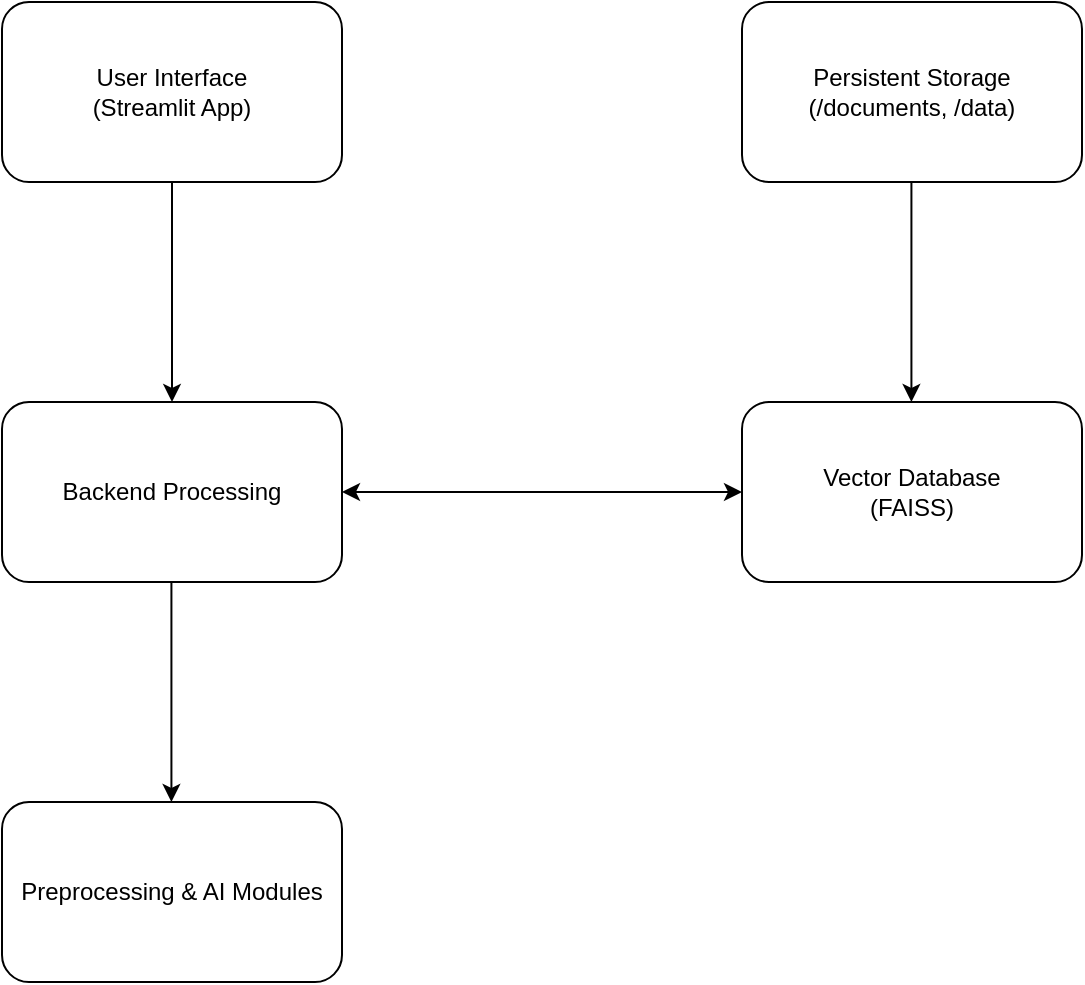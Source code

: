 <mxfile version="24.6.4" type="device">
  <diagram name="Page-1" id="llepswaBk3yKyfujxE0p">
    <mxGraphModel dx="1518" dy="853" grid="1" gridSize="10" guides="1" tooltips="1" connect="1" arrows="1" fold="1" page="1" pageScale="1" pageWidth="850" pageHeight="1100" math="0" shadow="0">
      <root>
        <mxCell id="0" />
        <mxCell id="1" parent="0" />
        <mxCell id="C19IROjt_DZjLVLMcpU4-1" value="User Interface&lt;div&gt;(Streamlit App)&lt;/div&gt;" style="rounded=1;whiteSpace=wrap;html=1;" vertex="1" parent="1">
          <mxGeometry x="160" y="120" width="170" height="90" as="geometry" />
        </mxCell>
        <mxCell id="C19IROjt_DZjLVLMcpU4-2" value="Persistent Storage&lt;div&gt;(/documents, /data)&lt;/div&gt;" style="rounded=1;whiteSpace=wrap;html=1;" vertex="1" parent="1">
          <mxGeometry x="530" y="120" width="170" height="90" as="geometry" />
        </mxCell>
        <mxCell id="C19IROjt_DZjLVLMcpU4-3" value="Backend Processing" style="rounded=1;whiteSpace=wrap;html=1;" vertex="1" parent="1">
          <mxGeometry x="160" y="320" width="170" height="90" as="geometry" />
        </mxCell>
        <mxCell id="C19IROjt_DZjLVLMcpU4-4" value="Vector Database&lt;div&gt;(FAISS)&lt;/div&gt;" style="rounded=1;whiteSpace=wrap;html=1;" vertex="1" parent="1">
          <mxGeometry x="530" y="320" width="170" height="90" as="geometry" />
        </mxCell>
        <mxCell id="C19IROjt_DZjLVLMcpU4-5" value="Preprocessing &amp;amp; AI Modules" style="rounded=1;whiteSpace=wrap;html=1;" vertex="1" parent="1">
          <mxGeometry x="160" y="520" width="170" height="90" as="geometry" />
        </mxCell>
        <mxCell id="C19IROjt_DZjLVLMcpU4-6" value="" style="endArrow=classic;startArrow=classic;html=1;rounded=0;exitX=1;exitY=0.5;exitDx=0;exitDy=0;entryX=0;entryY=0.5;entryDx=0;entryDy=0;" edge="1" parent="1" source="C19IROjt_DZjLVLMcpU4-3" target="C19IROjt_DZjLVLMcpU4-4">
          <mxGeometry width="50" height="50" relative="1" as="geometry">
            <mxPoint x="400" y="400" as="sourcePoint" />
            <mxPoint x="450" y="350" as="targetPoint" />
          </mxGeometry>
        </mxCell>
        <mxCell id="C19IROjt_DZjLVLMcpU4-7" value="" style="endArrow=classic;html=1;rounded=0;" edge="1" parent="1" source="C19IROjt_DZjLVLMcpU4-1" target="C19IROjt_DZjLVLMcpU4-3">
          <mxGeometry width="50" height="50" relative="1" as="geometry">
            <mxPoint x="240" y="210" as="sourcePoint" />
            <mxPoint x="450" y="350" as="targetPoint" />
          </mxGeometry>
        </mxCell>
        <mxCell id="C19IROjt_DZjLVLMcpU4-8" value="" style="endArrow=classic;html=1;rounded=0;" edge="1" parent="1">
          <mxGeometry width="50" height="50" relative="1" as="geometry">
            <mxPoint x="614.71" y="210" as="sourcePoint" />
            <mxPoint x="614.71" y="320" as="targetPoint" />
          </mxGeometry>
        </mxCell>
        <mxCell id="C19IROjt_DZjLVLMcpU4-9" value="" style="endArrow=classic;html=1;rounded=0;" edge="1" parent="1">
          <mxGeometry width="50" height="50" relative="1" as="geometry">
            <mxPoint x="244.71" y="410" as="sourcePoint" />
            <mxPoint x="244.71" y="520" as="targetPoint" />
          </mxGeometry>
        </mxCell>
      </root>
    </mxGraphModel>
  </diagram>
</mxfile>
